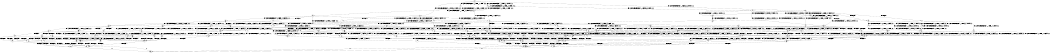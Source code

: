 digraph BCG {
size = "7, 10.5";
center = TRUE;
node [shape = circle];
0 [peripheries = 2];
0 -> 1 [label = "EX !0 !ATOMIC_EXCH_BRANCH (1, +0, TRUE, +0, 1, TRUE) !:0:1:2:"];
0 -> 2 [label = "EX !1 !ATOMIC_EXCH_BRANCH (1, +0, FALSE, +0, 3, TRUE) !:0:1:2:"];
0 -> 3 [label = "EX !2 !ATOMIC_EXCH_BRANCH (1, +1, TRUE, +0, 2, TRUE) !:0:1:2:"];
0 -> 4 [label = "EX !0 !ATOMIC_EXCH_BRANCH (1, +0, TRUE, +0, 1, TRUE) !:0:1:2:"];
1 -> 5 [label = "EX !2 !ATOMIC_EXCH_BRANCH (1, +1, TRUE, +0, 2, TRUE) !:0:1:2:"];
2 -> 6 [label = "EX !0 !ATOMIC_EXCH_BRANCH (1, +0, TRUE, +0, 1, TRUE) !:0:1:2:"];
2 -> 7 [label = "TERMINATE !1"];
2 -> 8 [label = "EX !2 !ATOMIC_EXCH_BRANCH (1, +1, TRUE, +0, 2, TRUE) !:0:1:2:"];
2 -> 9 [label = "EX !0 !ATOMIC_EXCH_BRANCH (1, +0, TRUE, +0, 1, TRUE) !:0:1:2:"];
3 -> 10 [label = "EX !0 !ATOMIC_EXCH_BRANCH (1, +0, TRUE, +0, 1, FALSE) !:0:1:2:"];
3 -> 11 [label = "TERMINATE !2"];
3 -> 12 [label = "EX !1 !ATOMIC_EXCH_BRANCH (1, +0, FALSE, +0, 3, FALSE) !:0:1:2:"];
3 -> 13 [label = "EX !0 !ATOMIC_EXCH_BRANCH (1, +0, TRUE, +0, 1, FALSE) !:0:1:2:"];
4 -> 5 [label = "EX !2 !ATOMIC_EXCH_BRANCH (1, +1, TRUE, +0, 2, TRUE) !:0:1:2:"];
4 -> 14 [label = "EX !1 !ATOMIC_EXCH_BRANCH (1, +0, FALSE, +0, 3, TRUE) !:0:1:2:"];
4 -> 15 [label = "EX !2 !ATOMIC_EXCH_BRANCH (1, +1, TRUE, +0, 2, TRUE) !:0:1:2:"];
4 -> 4 [label = "EX !0 !ATOMIC_EXCH_BRANCH (1, +0, TRUE, +0, 1, TRUE) !:0:1:2:"];
5 -> 10 [label = "EX !0 !ATOMIC_EXCH_BRANCH (1, +0, TRUE, +0, 1, FALSE) !:0:1:2:"];
6 -> 16 [label = "EX !2 !ATOMIC_EXCH_BRANCH (1, +1, TRUE, +0, 2, TRUE) !:0:1:2:"];
7 -> 17 [label = "EX !0 !ATOMIC_EXCH_BRANCH (1, +0, TRUE, +0, 1, TRUE) !:0:2:"];
7 -> 18 [label = "EX !2 !ATOMIC_EXCH_BRANCH (1, +1, TRUE, +0, 2, TRUE) !:0:2:"];
7 -> 19 [label = "EX !0 !ATOMIC_EXCH_BRANCH (1, +0, TRUE, +0, 1, TRUE) !:0:2:"];
8 -> 20 [label = "EX !0 !ATOMIC_EXCH_BRANCH (1, +0, TRUE, +0, 1, FALSE) !:0:1:2:"];
8 -> 21 [label = "TERMINATE !1"];
8 -> 22 [label = "TERMINATE !2"];
8 -> 23 [label = "EX !0 !ATOMIC_EXCH_BRANCH (1, +0, TRUE, +0, 1, FALSE) !:0:1:2:"];
9 -> 16 [label = "EX !2 !ATOMIC_EXCH_BRANCH (1, +1, TRUE, +0, 2, TRUE) !:0:1:2:"];
9 -> 24 [label = "TERMINATE !1"];
9 -> 25 [label = "EX !2 !ATOMIC_EXCH_BRANCH (1, +1, TRUE, +0, 2, TRUE) !:0:1:2:"];
9 -> 9 [label = "EX !0 !ATOMIC_EXCH_BRANCH (1, +0, TRUE, +0, 1, TRUE) !:0:1:2:"];
10 -> 26 [label = "EX !1 !ATOMIC_EXCH_BRANCH (1, +0, FALSE, +0, 3, TRUE) !:0:1:2:"];
11 -> 27 [label = "EX !0 !ATOMIC_EXCH_BRANCH (1, +0, TRUE, +0, 1, FALSE) !:0:1:"];
11 -> 28 [label = "EX !1 !ATOMIC_EXCH_BRANCH (1, +0, FALSE, +0, 3, FALSE) !:0:1:"];
11 -> 29 [label = "EX !0 !ATOMIC_EXCH_BRANCH (1, +0, TRUE, +0, 1, FALSE) !:0:1:"];
12 -> 30 [label = "EX !1 !ATOMIC_EXCH_BRANCH (1, +1, TRUE, +0, 3, FALSE) !:0:1:2:"];
12 -> 31 [label = "TERMINATE !2"];
12 -> 32 [label = "EX !0 !ATOMIC_EXCH_BRANCH (1, +0, TRUE, +0, 1, FALSE) !:0:1:2:"];
12 -> 33 [label = "EX !1 !ATOMIC_EXCH_BRANCH (1, +1, TRUE, +0, 3, FALSE) !:0:1:2:"];
13 -> 26 [label = "EX !1 !ATOMIC_EXCH_BRANCH (1, +0, FALSE, +0, 3, TRUE) !:0:1:2:"];
13 -> 34 [label = "TERMINATE !2"];
13 -> 35 [label = "TERMINATE !0"];
13 -> 36 [label = "EX !1 !ATOMIC_EXCH_BRANCH (1, +0, FALSE, +0, 3, TRUE) !:0:1:2:"];
14 -> 6 [label = "EX !0 !ATOMIC_EXCH_BRANCH (1, +0, TRUE, +0, 1, TRUE) !:0:1:2:"];
14 -> 24 [label = "TERMINATE !1"];
14 -> 25 [label = "EX !2 !ATOMIC_EXCH_BRANCH (1, +1, TRUE, +0, 2, TRUE) !:0:1:2:"];
14 -> 9 [label = "EX !0 !ATOMIC_EXCH_BRANCH (1, +0, TRUE, +0, 1, TRUE) !:0:1:2:"];
15 -> 10 [label = "EX !0 !ATOMIC_EXCH_BRANCH (1, +0, TRUE, +0, 1, FALSE) !:0:1:2:"];
15 -> 37 [label = "TERMINATE !2"];
15 -> 38 [label = "EX !1 !ATOMIC_EXCH_BRANCH (1, +0, FALSE, +0, 3, FALSE) !:0:1:2:"];
15 -> 13 [label = "EX !0 !ATOMIC_EXCH_BRANCH (1, +0, TRUE, +0, 1, FALSE) !:0:1:2:"];
16 -> 20 [label = "EX !0 !ATOMIC_EXCH_BRANCH (1, +0, TRUE, +0, 1, FALSE) !:0:1:2:"];
17 -> 39 [label = "EX !2 !ATOMIC_EXCH_BRANCH (1, +1, TRUE, +0, 2, TRUE) !:0:2:"];
18 -> 40 [label = "EX !0 !ATOMIC_EXCH_BRANCH (1, +0, TRUE, +0, 1, FALSE) !:0:2:"];
18 -> 41 [label = "TERMINATE !2"];
18 -> 42 [label = "EX !0 !ATOMIC_EXCH_BRANCH (1, +0, TRUE, +0, 1, FALSE) !:0:2:"];
19 -> 39 [label = "EX !2 !ATOMIC_EXCH_BRANCH (1, +1, TRUE, +0, 2, TRUE) !:0:2:"];
19 -> 43 [label = "EX !2 !ATOMIC_EXCH_BRANCH (1, +1, TRUE, +0, 2, TRUE) !:0:2:"];
19 -> 19 [label = "EX !0 !ATOMIC_EXCH_BRANCH (1, +0, TRUE, +0, 1, TRUE) !:0:2:"];
20 -> 44 [label = "TERMINATE !0"];
21 -> 40 [label = "EX !0 !ATOMIC_EXCH_BRANCH (1, +0, TRUE, +0, 1, FALSE) !:0:2:"];
21 -> 41 [label = "TERMINATE !2"];
21 -> 42 [label = "EX !0 !ATOMIC_EXCH_BRANCH (1, +0, TRUE, +0, 1, FALSE) !:0:2:"];
22 -> 45 [label = "EX !0 !ATOMIC_EXCH_BRANCH (1, +0, TRUE, +0, 1, FALSE) !:0:1:"];
22 -> 41 [label = "TERMINATE !1"];
22 -> 46 [label = "EX !0 !ATOMIC_EXCH_BRANCH (1, +0, TRUE, +0, 1, FALSE) !:0:1:"];
23 -> 44 [label = "TERMINATE !0"];
23 -> 47 [label = "TERMINATE !1"];
23 -> 48 [label = "TERMINATE !2"];
23 -> 49 [label = "TERMINATE !0"];
24 -> 17 [label = "EX !0 !ATOMIC_EXCH_BRANCH (1, +0, TRUE, +0, 1, TRUE) !:0:2:"];
24 -> 43 [label = "EX !2 !ATOMIC_EXCH_BRANCH (1, +1, TRUE, +0, 2, TRUE) !:0:2:"];
24 -> 19 [label = "EX !0 !ATOMIC_EXCH_BRANCH (1, +0, TRUE, +0, 1, TRUE) !:0:2:"];
25 -> 20 [label = "EX !0 !ATOMIC_EXCH_BRANCH (1, +0, TRUE, +0, 1, FALSE) !:0:1:2:"];
25 -> 50 [label = "TERMINATE !1"];
25 -> 51 [label = "TERMINATE !2"];
25 -> 23 [label = "EX !0 !ATOMIC_EXCH_BRANCH (1, +0, TRUE, +0, 1, FALSE) !:0:1:2:"];
26 -> 44 [label = "TERMINATE !0"];
27 -> 52 [label = "EX !1 !ATOMIC_EXCH_BRANCH (1, +0, FALSE, +0, 3, TRUE) !:0:1:"];
28 -> 53 [label = "EX !1 !ATOMIC_EXCH_BRANCH (1, +1, TRUE, +0, 3, FALSE) !:0:1:"];
28 -> 54 [label = "EX !0 !ATOMIC_EXCH_BRANCH (1, +0, TRUE, +0, 1, FALSE) !:0:1:"];
28 -> 55 [label = "EX !1 !ATOMIC_EXCH_BRANCH (1, +1, TRUE, +0, 3, FALSE) !:0:1:"];
29 -> 52 [label = "EX !1 !ATOMIC_EXCH_BRANCH (1, +0, FALSE, +0, 3, TRUE) !:0:1:"];
29 -> 56 [label = "TERMINATE !0"];
29 -> 57 [label = "EX !1 !ATOMIC_EXCH_BRANCH (1, +0, FALSE, +0, 3, TRUE) !:0:1:"];
30 -> 20 [label = "EX !0 !ATOMIC_EXCH_BRANCH (1, +0, TRUE, +0, 1, FALSE) !:0:1:2:"];
31 -> 53 [label = "EX !1 !ATOMIC_EXCH_BRANCH (1, +1, TRUE, +0, 3, FALSE) !:0:1:"];
31 -> 54 [label = "EX !0 !ATOMIC_EXCH_BRANCH (1, +0, TRUE, +0, 1, FALSE) !:0:1:"];
31 -> 55 [label = "EX !1 !ATOMIC_EXCH_BRANCH (1, +1, TRUE, +0, 3, FALSE) !:0:1:"];
32 -> 58 [label = "EX !1 !ATOMIC_EXCH_BRANCH (1, +1, TRUE, +0, 3, TRUE) !:0:1:2:"];
32 -> 59 [label = "TERMINATE !2"];
32 -> 60 [label = "TERMINATE !0"];
32 -> 61 [label = "EX !1 !ATOMIC_EXCH_BRANCH (1, +1, TRUE, +0, 3, TRUE) !:0:1:2:"];
33 -> 20 [label = "EX !0 !ATOMIC_EXCH_BRANCH (1, +0, TRUE, +0, 1, FALSE) !:0:1:2:"];
33 -> 21 [label = "TERMINATE !1"];
33 -> 22 [label = "TERMINATE !2"];
33 -> 23 [label = "EX !0 !ATOMIC_EXCH_BRANCH (1, +0, TRUE, +0, 1, FALSE) !:0:1:2:"];
34 -> 52 [label = "EX !1 !ATOMIC_EXCH_BRANCH (1, +0, FALSE, +0, 3, TRUE) !:0:1:"];
34 -> 56 [label = "TERMINATE !0"];
34 -> 57 [label = "EX !1 !ATOMIC_EXCH_BRANCH (1, +0, FALSE, +0, 3, TRUE) !:0:1:"];
35 -> 62 [label = "EX !1 !ATOMIC_EXCH_BRANCH (1, +0, FALSE, +0, 3, TRUE) !:1:2:"];
35 -> 56 [label = "TERMINATE !2"];
35 -> 63 [label = "EX !1 !ATOMIC_EXCH_BRANCH (1, +0, FALSE, +0, 3, TRUE) !:1:2:"];
36 -> 44 [label = "TERMINATE !0"];
36 -> 47 [label = "TERMINATE !1"];
36 -> 48 [label = "TERMINATE !2"];
36 -> 49 [label = "TERMINATE !0"];
37 -> 27 [label = "EX !0 !ATOMIC_EXCH_BRANCH (1, +0, TRUE, +0, 1, FALSE) !:0:1:"];
37 -> 64 [label = "EX !1 !ATOMIC_EXCH_BRANCH (1, +0, FALSE, +0, 3, FALSE) !:0:1:"];
37 -> 29 [label = "EX !0 !ATOMIC_EXCH_BRANCH (1, +0, TRUE, +0, 1, FALSE) !:0:1:"];
38 -> 65 [label = "EX !0 !ATOMIC_EXCH_BRANCH (1, +0, TRUE, +0, 1, FALSE) !:0:1:2:"];
38 -> 66 [label = "TERMINATE !2"];
38 -> 67 [label = "EX !1 !ATOMIC_EXCH_BRANCH (1, +1, TRUE, +0, 3, FALSE) !:0:1:2:"];
38 -> 32 [label = "EX !0 !ATOMIC_EXCH_BRANCH (1, +0, TRUE, +0, 1, FALSE) !:0:1:2:"];
39 -> 40 [label = "EX !0 !ATOMIC_EXCH_BRANCH (1, +0, TRUE, +0, 1, FALSE) !:0:2:"];
40 -> 68 [label = "TERMINATE !0"];
41 -> 69 [label = "EX !0 !ATOMIC_EXCH_BRANCH (1, +0, TRUE, +0, 1, FALSE) !:0:"];
41 -> 70 [label = "EX !0 !ATOMIC_EXCH_BRANCH (1, +0, TRUE, +0, 1, FALSE) !:0:"];
42 -> 68 [label = "TERMINATE !0"];
42 -> 71 [label = "TERMINATE !2"];
42 -> 72 [label = "TERMINATE !0"];
43 -> 40 [label = "EX !0 !ATOMIC_EXCH_BRANCH (1, +0, TRUE, +0, 1, FALSE) !:0:2:"];
43 -> 73 [label = "TERMINATE !2"];
43 -> 42 [label = "EX !0 !ATOMIC_EXCH_BRANCH (1, +0, TRUE, +0, 1, FALSE) !:0:2:"];
44 -> 74 [label = "TERMINATE !2"];
45 -> 74 [label = "TERMINATE !0"];
46 -> 74 [label = "TERMINATE !0"];
46 -> 71 [label = "TERMINATE !1"];
46 -> 75 [label = "TERMINATE !0"];
47 -> 68 [label = "TERMINATE !0"];
47 -> 71 [label = "TERMINATE !2"];
47 -> 72 [label = "TERMINATE !0"];
48 -> 74 [label = "TERMINATE !0"];
48 -> 71 [label = "TERMINATE !1"];
48 -> 75 [label = "TERMINATE !0"];
49 -> 74 [label = "TERMINATE !2"];
49 -> 72 [label = "TERMINATE !1"];
49 -> 75 [label = "TERMINATE !2"];
50 -> 40 [label = "EX !0 !ATOMIC_EXCH_BRANCH (1, +0, TRUE, +0, 1, FALSE) !:0:2:"];
50 -> 73 [label = "TERMINATE !2"];
50 -> 42 [label = "EX !0 !ATOMIC_EXCH_BRANCH (1, +0, TRUE, +0, 1, FALSE) !:0:2:"];
51 -> 45 [label = "EX !0 !ATOMIC_EXCH_BRANCH (1, +0, TRUE, +0, 1, FALSE) !:0:1:"];
51 -> 73 [label = "TERMINATE !1"];
51 -> 46 [label = "EX !0 !ATOMIC_EXCH_BRANCH (1, +0, TRUE, +0, 1, FALSE) !:0:1:"];
52 -> 74 [label = "TERMINATE !0"];
53 -> 45 [label = "EX !0 !ATOMIC_EXCH_BRANCH (1, +0, TRUE, +0, 1, FALSE) !:0:1:"];
54 -> 76 [label = "EX !1 !ATOMIC_EXCH_BRANCH (1, +1, TRUE, +0, 3, TRUE) !:0:1:"];
54 -> 77 [label = "TERMINATE !0"];
54 -> 78 [label = "EX !1 !ATOMIC_EXCH_BRANCH (1, +1, TRUE, +0, 3, TRUE) !:0:1:"];
55 -> 45 [label = "EX !0 !ATOMIC_EXCH_BRANCH (1, +0, TRUE, +0, 1, FALSE) !:0:1:"];
55 -> 41 [label = "TERMINATE !1"];
55 -> 46 [label = "EX !0 !ATOMIC_EXCH_BRANCH (1, +0, TRUE, +0, 1, FALSE) !:0:1:"];
56 -> 79 [label = "EX !1 !ATOMIC_EXCH_BRANCH (1, +0, FALSE, +0, 3, TRUE) !:1:"];
56 -> 80 [label = "EX !1 !ATOMIC_EXCH_BRANCH (1, +0, FALSE, +0, 3, TRUE) !:1:"];
57 -> 74 [label = "TERMINATE !0"];
57 -> 71 [label = "TERMINATE !1"];
57 -> 75 [label = "TERMINATE !0"];
58 -> 81 [label = "TERMINATE !0"];
59 -> 76 [label = "EX !1 !ATOMIC_EXCH_BRANCH (1, +1, TRUE, +0, 3, TRUE) !:0:1:"];
59 -> 77 [label = "TERMINATE !0"];
59 -> 78 [label = "EX !1 !ATOMIC_EXCH_BRANCH (1, +1, TRUE, +0, 3, TRUE) !:0:1:"];
60 -> 82 [label = "EX !1 !ATOMIC_EXCH_BRANCH (1, +1, TRUE, +0, 3, TRUE) !:1:2:"];
60 -> 77 [label = "TERMINATE !2"];
60 -> 83 [label = "EX !1 !ATOMIC_EXCH_BRANCH (1, +1, TRUE, +0, 3, TRUE) !:1:2:"];
61 -> 81 [label = "TERMINATE !0"];
61 -> 84 [label = "TERMINATE !1"];
61 -> 85 [label = "TERMINATE !2"];
61 -> 86 [label = "TERMINATE !0"];
62 -> 74 [label = "TERMINATE !2"];
63 -> 74 [label = "TERMINATE !2"];
63 -> 72 [label = "TERMINATE !1"];
63 -> 75 [label = "TERMINATE !2"];
64 -> 87 [label = "EX !0 !ATOMIC_EXCH_BRANCH (1, +0, TRUE, +0, 1, FALSE) !:0:1:"];
64 -> 88 [label = "EX !1 !ATOMIC_EXCH_BRANCH (1, +1, TRUE, +0, 3, FALSE) !:0:1:"];
64 -> 54 [label = "EX !0 !ATOMIC_EXCH_BRANCH (1, +0, TRUE, +0, 1, FALSE) !:0:1:"];
65 -> 58 [label = "EX !1 !ATOMIC_EXCH_BRANCH (1, +1, TRUE, +0, 3, TRUE) !:0:1:2:"];
66 -> 87 [label = "EX !0 !ATOMIC_EXCH_BRANCH (1, +0, TRUE, +0, 1, FALSE) !:0:1:"];
66 -> 88 [label = "EX !1 !ATOMIC_EXCH_BRANCH (1, +1, TRUE, +0, 3, FALSE) !:0:1:"];
66 -> 54 [label = "EX !0 !ATOMIC_EXCH_BRANCH (1, +0, TRUE, +0, 1, FALSE) !:0:1:"];
67 -> 20 [label = "EX !0 !ATOMIC_EXCH_BRANCH (1, +0, TRUE, +0, 1, FALSE) !:0:1:2:"];
67 -> 50 [label = "TERMINATE !1"];
67 -> 51 [label = "TERMINATE !2"];
67 -> 23 [label = "EX !0 !ATOMIC_EXCH_BRANCH (1, +0, TRUE, +0, 1, FALSE) !:0:1:2:"];
68 -> 89 [label = "TERMINATE !2"];
69 -> 89 [label = "TERMINATE !0"];
70 -> 89 [label = "TERMINATE !0"];
70 -> 90 [label = "TERMINATE !0"];
71 -> 89 [label = "TERMINATE !0"];
71 -> 90 [label = "TERMINATE !0"];
72 -> 89 [label = "TERMINATE !2"];
72 -> 90 [label = "TERMINATE !2"];
73 -> 69 [label = "EX !0 !ATOMIC_EXCH_BRANCH (1, +0, TRUE, +0, 1, FALSE) !:0:"];
73 -> 70 [label = "EX !0 !ATOMIC_EXCH_BRANCH (1, +0, TRUE, +0, 1, FALSE) !:0:"];
74 -> 89 [label = "TERMINATE !1"];
75 -> 89 [label = "TERMINATE !1"];
75 -> 90 [label = "TERMINATE !1"];
76 -> 91 [label = "TERMINATE !0"];
77 -> 92 [label = "EX !1 !ATOMIC_EXCH_BRANCH (1, +1, TRUE, +0, 3, TRUE) !:1:"];
77 -> 93 [label = "EX !1 !ATOMIC_EXCH_BRANCH (1, +1, TRUE, +0, 3, TRUE) !:1:"];
78 -> 91 [label = "TERMINATE !0"];
78 -> 94 [label = "TERMINATE !1"];
78 -> 95 [label = "TERMINATE !0"];
79 -> 89 [label = "TERMINATE !1"];
80 -> 89 [label = "TERMINATE !1"];
80 -> 90 [label = "TERMINATE !1"];
81 -> 91 [label = "TERMINATE !2"];
82 -> 91 [label = "TERMINATE !2"];
83 -> 91 [label = "TERMINATE !2"];
83 -> 96 [label = "TERMINATE !1"];
83 -> 95 [label = "TERMINATE !2"];
84 -> 97 [label = "TERMINATE !0"];
84 -> 94 [label = "TERMINATE !2"];
84 -> 96 [label = "TERMINATE !0"];
85 -> 91 [label = "TERMINATE !0"];
85 -> 94 [label = "TERMINATE !1"];
85 -> 95 [label = "TERMINATE !0"];
86 -> 91 [label = "TERMINATE !2"];
86 -> 96 [label = "TERMINATE !1"];
86 -> 95 [label = "TERMINATE !2"];
87 -> 76 [label = "EX !1 !ATOMIC_EXCH_BRANCH (1, +1, TRUE, +0, 3, TRUE) !:0:1:"];
88 -> 45 [label = "EX !0 !ATOMIC_EXCH_BRANCH (1, +0, TRUE, +0, 1, FALSE) !:0:1:"];
88 -> 73 [label = "TERMINATE !1"];
88 -> 46 [label = "EX !0 !ATOMIC_EXCH_BRANCH (1, +0, TRUE, +0, 1, FALSE) !:0:1:"];
89 -> 98 [label = "exit"];
90 -> 98 [label = "exit"];
91 -> 99 [label = "TERMINATE !1"];
92 -> 99 [label = "TERMINATE !1"];
93 -> 99 [label = "TERMINATE !1"];
93 -> 100 [label = "TERMINATE !1"];
94 -> 99 [label = "TERMINATE !0"];
94 -> 100 [label = "TERMINATE !0"];
95 -> 99 [label = "TERMINATE !1"];
95 -> 100 [label = "TERMINATE !1"];
96 -> 99 [label = "TERMINATE !2"];
96 -> 100 [label = "TERMINATE !2"];
97 -> 99 [label = "TERMINATE !2"];
99 -> 98 [label = "exit"];
100 -> 98 [label = "exit"];
}
